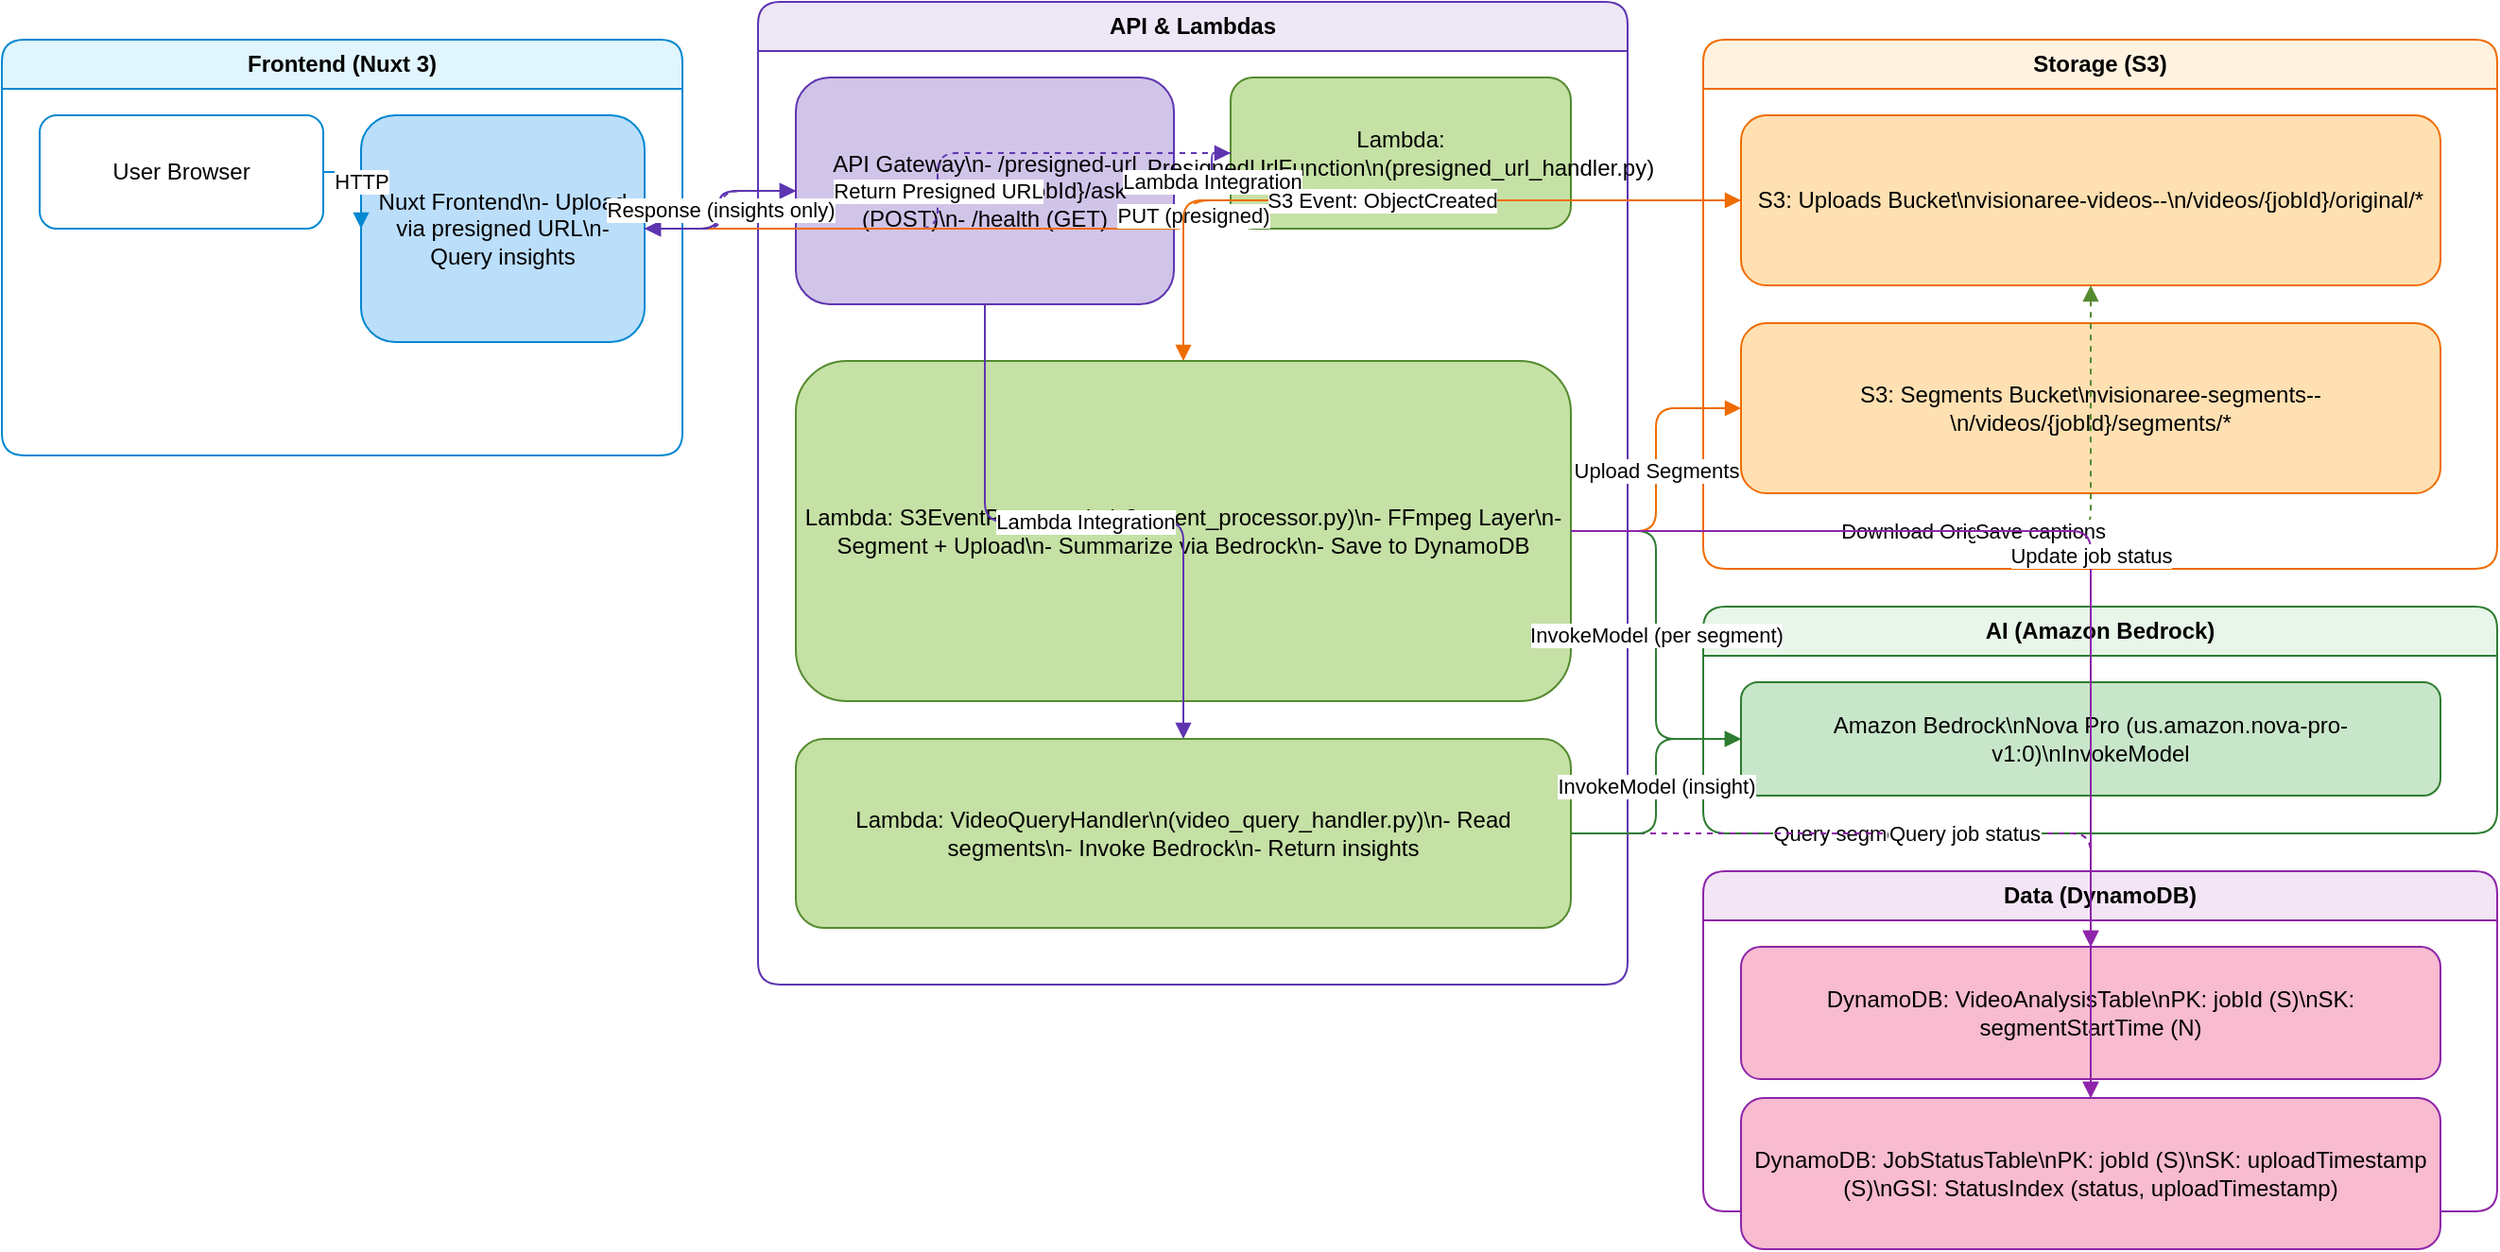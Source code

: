 <mxfile version="28.1.2" pages="3">
  <diagram id="visionaree-architecture" name="Visionaree Architecture">
    <mxGraphModel dx="1018" dy="748" grid="1" gridSize="10" guides="1" tooltips="1" connect="1" arrows="1" fold="1" page="1" pageScale="1" pageWidth="1920" pageHeight="1080" math="0" shadow="0">
      <root>
        <mxCell id="0" />
        <mxCell id="1" parent="0" />
        <mxCell id="container_frontend" value="Frontend (Nuxt 3)" style="swimlane;childLayout=stackLayout;horizontal=1;startSize=26;rounded=1;whiteSpace=wrap;html=1;fillColor=#e1f5fe;strokeColor=#0288d1;" parent="1" vertex="1">
          <mxGeometry x="40" y="60" width="360" height="220" as="geometry" />
        </mxCell>
        <mxCell id="user_browser" value="User Browser" style="rounded=1;whiteSpace=wrap;html=1;fillColor=#ffffff;strokeColor=#0288d1;" parent="container_frontend" vertex="1">
          <mxGeometry x="20" y="40" width="150" height="60" as="geometry" />
        </mxCell>
        <mxCell id="nuxt_app" value="Nuxt Frontend\n- Upload via presigned URL\n- Query insights" style="rounded=1;whiteSpace=wrap;html=1;fillColor=#bbdefb;strokeColor=#0288d1;" parent="container_frontend" vertex="1">
          <mxGeometry x="190" y="40" width="150" height="120" as="geometry" />
        </mxCell>
        <mxCell id="container_api" value="API &amp; Lambdas" style="swimlane;childLayout=stackLayout;horizontal=1;startSize=26;rounded=1;whiteSpace=wrap;html=1;fillColor=#ede7f6;strokeColor=#5e35b1;" parent="1" vertex="1">
          <mxGeometry x="440" y="40" width="460" height="520" as="geometry" />
        </mxCell>
        <mxCell id="api_gw" value="API Gateway\n- /presigned-url (POST)\n- /video/{jobId}/ask (POST)\n- /health (GET)" style="rounded=1;whiteSpace=wrap;html=1;fillColor=#d1c4e9;strokeColor=#5e35b1;" parent="container_api" vertex="1">
          <mxGeometry x="20" y="40" width="200" height="120" as="geometry" />
        </mxCell>
        <mxCell id="lambda_presigned" value="Lambda: PresignedUrlFunction\n(presigned_url_handler.py)" style="rounded=1;whiteSpace=wrap;html=1;fillColor=#c5e1a5;strokeColor=#558b2f;" parent="container_api" vertex="1">
          <mxGeometry x="250" y="40" width="180" height="80" as="geometry" />
        </mxCell>
        <mxCell id="lambda_s3_processor" value="Lambda: S3EventProcessor\n(s3_event_processor.py)\n- FFmpeg Layer\n- Segment + Upload\n- Summarize via Bedrock\n- Save to DynamoDB" style="rounded=1;whiteSpace=wrap;html=1;fillColor=#c5e1a5;strokeColor=#558b2f;" parent="container_api" vertex="1">
          <mxGeometry x="20" y="190" width="410" height="180" as="geometry" />
        </mxCell>
        <mxCell id="lambda_query" value="Lambda: VideoQueryHandler\n(video_query_handler.py)\n- Read segments\n- Invoke Bedrock\n- Return insights" style="rounded=1;whiteSpace=wrap;html=1;fillColor=#c5e1a5;strokeColor=#558b2f;" parent="container_api" vertex="1">
          <mxGeometry x="20" y="390" width="410" height="100" as="geometry" />
        </mxCell>
        <mxCell id="container_storage" value="Storage (S3)" style="swimlane;childLayout=stackLayout;horizontal=1;startSize=26;rounded=1;whiteSpace=wrap;html=1;fillColor=#fff3e0;strokeColor=#ef6c00;" parent="1" vertex="1">
          <mxGeometry x="940" y="60" width="420" height="280" as="geometry" />
        </mxCell>
        <mxCell id="s3_uploads" value="S3: Uploads Bucket\nvisionaree-videos-&lt;account&gt;-&lt;region&gt;\n/videos/{jobId}/original/*" style="rounded=1;whiteSpace=wrap;html=1;fillColor=#ffe0b2;strokeColor=#ef6c00;" parent="container_storage" vertex="1">
          <mxGeometry x="20" y="40" width="370" height="90" as="geometry" />
        </mxCell>
        <mxCell id="s3_segments" value="S3: Segments Bucket\nvisionaree-segments-&lt;account&gt;-&lt;region&gt;\n/videos/{jobId}/segments/*" style="rounded=1;whiteSpace=wrap;html=1;fillColor=#ffe0b2;strokeColor=#ef6c00;" parent="container_storage" vertex="1">
          <mxGeometry x="20" y="150" width="370" height="90" as="geometry" />
        </mxCell>
        <mxCell id="container_ai" value="AI (Amazon Bedrock)" style="swimlane;childLayout=stackLayout;horizontal=1;startSize=26;rounded=1;whiteSpace=wrap;html=1;fillColor=#e8f5e9;strokeColor=#2e7d32;" parent="1" vertex="1">
          <mxGeometry x="940" y="360" width="420" height="120" as="geometry" />
        </mxCell>
        <mxCell id="bedrock" value="Amazon Bedrock\nNova Pro (us.amazon.nova-pro-v1:0)\nInvokeModel" style="rounded=1;whiteSpace=wrap;html=1;fillColor=#c8e6c9;strokeColor=#2e7d32;" parent="container_ai" vertex="1">
          <mxGeometry x="20" y="40" width="370" height="60" as="geometry" />
        </mxCell>
        <mxCell id="container_db" value="Data (DynamoDB)" style="swimlane;childLayout=stackLayout;horizontal=1;startSize=26;rounded=1;whiteSpace=wrap;html=1;fillColor=#f3e5f5;strokeColor=#8e24aa;" parent="1" vertex="1">
          <mxGeometry x="940" y="500" width="420" height="180" as="geometry" />
        </mxCell>
        <mxCell id="ddb_analysis" value="DynamoDB: VideoAnalysisTable\nPK: jobId (S)\nSK: segmentStartTime (N)" style="rounded=1;whiteSpace=wrap;html=1;fillColor=#f8bbd0;strokeColor=#8e24aa;" parent="container_db" vertex="1">
          <mxGeometry x="20" y="40" width="370" height="70" as="geometry" />
        </mxCell>
        <mxCell id="ddb_jobstatus" value="DynamoDB: JobStatusTable\nPK: jobId (S)\nSK: uploadTimestamp (S)\nGSI: StatusIndex (status, uploadTimestamp)" style="rounded=1;whiteSpace=wrap;html=1;fillColor=#f8bbd0;strokeColor=#8e24aa;" parent="container_db" vertex="1">
          <mxGeometry x="20" y="120" width="370" height="80" as="geometry" />
        </mxCell>
        <mxCell id="e1" value="HTTP" style="edgeStyle=orthogonalEdgeStyle;rounded=1;orthogonalLoop=1;jettySize=auto;html=1;endArrow=block;strokeColor=#0288d1;" parent="1" source="user_browser" target="nuxt_app" edge="1">
          <mxGeometry relative="1" as="geometry" />
        </mxCell>
        <mxCell id="e2" value="POST /presigned-url" style="edgeStyle=orthogonalEdgeStyle;rounded=1;orthogonalLoop=1;jettySize=auto;html=1;endArrow=block;strokeColor=#5e35b1;" parent="1" source="nuxt_app" target="api_gw" edge="1">
          <mxGeometry relative="1" as="geometry" />
        </mxCell>
        <mxCell id="e3" value="Lambda Integration" style="edgeStyle=orthogonalEdgeStyle;rounded=1;orthogonalLoop=1;jettySize=auto;html=1;endArrow=block;strokeColor=#5e35b1;" parent="1" source="api_gw" target="lambda_presigned" edge="1">
          <mxGeometry relative="1" as="geometry" />
        </mxCell>
        <mxCell id="e4" value="Return Presigned URL" style="edgeStyle=orthogonalEdgeStyle;rounded=1;orthogonalLoop=1;jettySize=auto;html=1;endArrow=block;strokeColor=#5e35b1;dashed=1;" parent="1" source="lambda_presigned" target="nuxt_app" edge="1">
          <mxGeometry relative="1" as="geometry" />
        </mxCell>
        <mxCell id="e5" value="PUT (presigned)" style="edgeStyle=orthogonalEdgeStyle;rounded=1;orthogonalLoop=1;jettySize=auto;html=1;endArrow=block;strokeColor=#ef6c00;" parent="1" source="nuxt_app" target="s3_uploads" edge="1">
          <mxGeometry relative="1" as="geometry" />
        </mxCell>
        <mxCell id="e6" value="S3 Event: ObjectCreated" style="edgeStyle=orthogonalEdgeStyle;rounded=1;orthogonalLoop=1;jettySize=auto;html=1;endArrow=block;strokeColor=#ef6c00;" parent="1" source="s3_uploads" target="lambda_s3_processor" edge="1">
          <mxGeometry relative="1" as="geometry" />
        </mxCell>
        <mxCell id="e7" value="Download Original Video" style="edgeStyle=orthogonalEdgeStyle;rounded=1;orthogonalLoop=1;jettySize=auto;html=1;endArrow=block;strokeColor=#558b2f;dashed=1;" parent="1" source="lambda_s3_processor" target="s3_uploads" edge="1">
          <mxGeometry relative="1" as="geometry" />
        </mxCell>
        <mxCell id="e8" value="Upload Segments" style="edgeStyle=orthogonalEdgeStyle;rounded=1;orthogonalLoop=1;jettySize=auto;html=1;endArrow=block;strokeColor=#ef6c00;" parent="1" source="lambda_s3_processor" target="s3_segments" edge="1">
          <mxGeometry relative="1" as="geometry" />
        </mxCell>
        <mxCell id="e9" value="InvokeModel (per segment)" style="edgeStyle=orthogonalEdgeStyle;rounded=1;orthogonalLoop=1;jettySize=auto;html=1;endArrow=block;strokeColor=#2e7d32;" parent="1" source="lambda_s3_processor" target="bedrock" edge="1">
          <mxGeometry relative="1" as="geometry" />
        </mxCell>
        <mxCell id="e10" value="Save captions" style="edgeStyle=orthogonalEdgeStyle;rounded=1;orthogonalLoop=1;jettySize=auto;html=1;endArrow=block;strokeColor=#8e24aa;" parent="1" source="lambda_s3_processor" target="ddb_analysis" edge="1">
          <mxGeometry relative="1" as="geometry" />
        </mxCell>
        <mxCell id="e11" value="Update job status" style="edgeStyle=orthogonalEdgeStyle;rounded=1;orthogonalLoop=1;jettySize=auto;html=1;endArrow=block;strokeColor=#8e24aa;" parent="1" source="lambda_s3_processor" target="ddb_jobstatus" edge="1">
          <mxGeometry relative="1" as="geometry" />
        </mxCell>
        <mxCell id="e12" value="POST /video/{jobId}/ask" style="edgeStyle=orthogonalEdgeStyle;rounded=1;orthogonalLoop=1;jettySize=auto;html=1;endArrow=block;strokeColor=#5e35b1;" parent="1" source="nuxt_app" target="api_gw" edge="1">
          <mxGeometry relative="1" as="geometry" />
        </mxCell>
        <mxCell id="e13" value="Lambda Integration" style="edgeStyle=orthogonalEdgeStyle;rounded=1;orthogonalLoop=1;jettySize=auto;html=1;endArrow=block;strokeColor=#5e35b1;" parent="1" source="api_gw" target="lambda_query" edge="1">
          <mxGeometry relative="1" as="geometry" />
        </mxCell>
        <mxCell id="e14" value="Query segments + status" style="edgeStyle=orthogonalEdgeStyle;rounded=1;orthogonalLoop=1;jettySize=auto;html=1;endArrow=block;strokeColor=#8e24aa;dashed=1;" parent="1" source="lambda_query" target="ddb_analysis" edge="1">
          <mxGeometry relative="1" as="geometry" />
        </mxCell>
        <mxCell id="e15" value="Query job status" style="edgeStyle=orthogonalEdgeStyle;rounded=1;orthogonalLoop=1;jettySize=auto;html=1;endArrow=block;strokeColor=#8e24aa;dashed=1;" parent="1" source="lambda_query" target="ddb_jobstatus" edge="1">
          <mxGeometry relative="1" as="geometry" />
        </mxCell>
        <mxCell id="e16" value="InvokeModel (insight)" style="edgeStyle=orthogonalEdgeStyle;rounded=1;orthogonalLoop=1;jettySize=auto;html=1;endArrow=block;strokeColor=#2e7d32;" parent="1" source="lambda_query" target="bedrock" edge="1">
          <mxGeometry relative="1" as="geometry" />
        </mxCell>
        <mxCell id="e17" value="Response (insights only)" style="edgeStyle=orthogonalEdgeStyle;rounded=1;orthogonalLoop=1;jettySize=auto;html=1;endArrow=block;strokeColor=#5e35b1;dashed=1;" parent="1" source="api_gw" target="nuxt_app" edge="1">
          <mxGeometry relative="1" as="geometry" />
        </mxCell>
      </root>
    </mxGraphModel>
  </diagram>
  <diagram id="fd4z6AE4VYs-E_UD2lvk" name="Page-2">
    <mxGraphModel dx="1454" dy="1069" grid="1" gridSize="10" guides="1" tooltips="1" connect="1" arrows="1" fold="1" page="1" pageScale="1" pageWidth="850" pageHeight="1100" math="0" shadow="0">
      <root>
        <mxCell id="0" />
        <mxCell id="1" parent="0" />
        <mxCell id="jva93vTfRvf3eNA4IyUp-5" value="AWS Cloud" style="sketch=0;outlineConnect=0;gradientColor=none;html=1;whiteSpace=wrap;fontSize=12;fontStyle=0;shape=mxgraph.aws4.group;grIcon=mxgraph.aws4.group_aws_cloud;strokeColor=#AAB7B8;fillColor=none;verticalAlign=top;align=left;spacingLeft=30;fontColor=#AAB7B8;dashed=0;" vertex="1" parent="1">
          <mxGeometry x="190" y="200" width="1090" height="570" as="geometry" />
        </mxCell>
        <mxCell id="jva93vTfRvf3eNA4IyUp-9" value="CloudFront" style="sketch=0;points=[[0,0,0],[0.25,0,0],[0.5,0,0],[0.75,0,0],[1,0,0],[0,1,0],[0.25,1,0],[0.5,1,0],[0.75,1,0],[1,1,0],[0,0.25,0],[0,0.5,0],[0,0.75,0],[1,0.25,0],[1,0.5,0],[1,0.75,0]];outlineConnect=0;fontColor=#232F3E;fillColor=#8C4FFF;strokeColor=#ffffff;dashed=0;verticalLabelPosition=bottom;verticalAlign=top;align=center;html=1;fontSize=12;fontStyle=0;aspect=fixed;shape=mxgraph.aws4.resourceIcon;resIcon=mxgraph.aws4.cloudfront;" vertex="1" parent="1">
          <mxGeometry x="250" y="460" width="78" height="78" as="geometry" />
        </mxCell>
        <mxCell id="jva93vTfRvf3eNA4IyUp-10" value="S3" style="sketch=0;points=[[0,0,0],[0.25,0,0],[0.5,0,0],[0.75,0,0],[1,0,0],[0,1,0],[0.25,1,0],[0.5,1,0],[0.75,1,0],[1,1,0],[0,0.25,0],[0,0.5,0],[0,0.75,0],[1,0.25,0],[1,0.5,0],[1,0.75,0]];outlineConnect=0;fontColor=#232F3E;fillColor=#7AA116;strokeColor=#ffffff;dashed=0;verticalLabelPosition=bottom;verticalAlign=top;align=center;html=1;fontSize=12;fontStyle=0;aspect=fixed;shape=mxgraph.aws4.resourceIcon;resIcon=mxgraph.aws4.s3;" vertex="1" parent="1">
          <mxGeometry x="820" y="300" width="78" height="78" as="geometry" />
        </mxCell>
        <mxCell id="jva93vTfRvf3eNA4IyUp-11" value="API Gateway" style="sketch=0;points=[[0,0,0],[0.25,0,0],[0.5,0,0],[0.75,0,0],[1,0,0],[0,1,0],[0.25,1,0],[0.5,1,0],[0.75,1,0],[1,1,0],[0,0.25,0],[0,0.5,0],[0,0.75,0],[1,0.25,0],[1,0.5,0],[1,0.75,0]];outlineConnect=0;fontColor=#232F3E;fillColor=#8C4FFF;strokeColor=#ffffff;dashed=0;verticalLabelPosition=bottom;verticalAlign=top;align=center;html=1;fontSize=12;fontStyle=0;aspect=fixed;shape=mxgraph.aws4.resourceIcon;resIcon=mxgraph.aws4.api_gateway;" vertex="1" parent="1">
          <mxGeometry x="340" y="460" width="78" height="78" as="geometry" />
        </mxCell>
        <mxCell id="jva93vTfRvf3eNA4IyUp-12" value="DynamoDB" style="sketch=0;points=[[0,0,0],[0.25,0,0],[0.5,0,0],[0.75,0,0],[1,0,0],[0,1,0],[0.25,1,0],[0.5,1,0],[0.75,1,0],[1,1,0],[0,0.25,0],[0,0.5,0],[0,0.75,0],[1,0.25,0],[1,0.5,0],[1,0.75,0]];outlineConnect=0;fontColor=#232F3E;fillColor=#C925D1;strokeColor=#ffffff;dashed=0;verticalLabelPosition=bottom;verticalAlign=top;align=center;html=1;fontSize=12;fontStyle=0;aspect=fixed;shape=mxgraph.aws4.resourceIcon;resIcon=mxgraph.aws4.dynamodb;" vertex="1" parent="1">
          <mxGeometry x="820" y="452.5" width="78" height="78" as="geometry" />
        </mxCell>
        <mxCell id="jva93vTfRvf3eNA4IyUp-13" value="Bedrock&lt;br&gt;(Nova Pro)" style="sketch=0;points=[[0,0,0],[0.25,0,0],[0.5,0,0],[0.75,0,0],[1,0,0],[0,1,0],[0.25,1,0],[0.5,1,0],[0.75,1,0],[1,1,0],[0,0.25,0],[0,0.5,0],[0,0.75,0],[1,0.25,0],[1,0.5,0],[1,0.75,0]];outlineConnect=0;fontColor=#232F3E;fillColor=#01A88D;strokeColor=#ffffff;dashed=0;verticalLabelPosition=bottom;verticalAlign=top;align=center;html=1;fontSize=12;fontStyle=0;aspect=fixed;shape=mxgraph.aws4.resourceIcon;resIcon=mxgraph.aws4.bedrock;" vertex="1" parent="1">
          <mxGeometry x="1080" y="620" width="78" height="78" as="geometry" />
        </mxCell>
        <mxCell id="jva93vTfRvf3eNA4IyUp-14" value="Client" style="outlineConnect=0;dashed=0;verticalLabelPosition=bottom;verticalAlign=top;align=center;html=1;shape=mxgraph.aws3.management_console;fillColor=#D2D3D3;gradientColor=none;" vertex="1" parent="1">
          <mxGeometry x="70" y="467.5" width="63" height="63" as="geometry" />
        </mxCell>
        <mxCell id="Sb5Mtmkum5bO2zlaDd4t-1" value="AWS Lambda&lt;br&gt;(Pre-sign Upload URL Generator)" style="sketch=0;points=[[0,0,0],[0.25,0,0],[0.5,0,0],[0.75,0,0],[1,0,0],[0,1,0],[0.25,1,0],[0.5,1,0],[0.75,1,0],[1,1,0],[0,0.25,0],[0,0.5,0],[0,0.75,0],[1,0.25,0],[1,0.5,0],[1,0.75,0]];outlineConnect=0;fontColor=#232F3E;fillColor=#ED7100;strokeColor=#ffffff;dashed=0;verticalLabelPosition=bottom;verticalAlign=top;align=center;html=1;fontSize=12;fontStyle=0;aspect=fixed;shape=mxgraph.aws4.resourceIcon;resIcon=mxgraph.aws4.lambda;" vertex="1" parent="1">
          <mxGeometry x="560" y="300" width="78" height="78" as="geometry" />
        </mxCell>
        <mxCell id="Sb5Mtmkum5bO2zlaDd4t-2" value="AWS Lambda&lt;div&gt;(Ask Agent)&lt;/div&gt;" style="sketch=0;points=[[0,0,0],[0.25,0,0],[0.5,0,0],[0.75,0,0],[1,0,0],[0,1,0],[0.25,1,0],[0.5,1,0],[0.75,1,0],[1,1,0],[0,0.25,0],[0,0.5,0],[0,0.75,0],[1,0.25,0],[1,0.5,0],[1,0.75,0]];outlineConnect=0;fontColor=#232F3E;fillColor=#ED7100;strokeColor=#ffffff;dashed=0;verticalLabelPosition=bottom;verticalAlign=top;align=center;html=1;fontSize=12;fontStyle=0;aspect=fixed;shape=mxgraph.aws4.resourceIcon;resIcon=mxgraph.aws4.lambda;" vertex="1" parent="1">
          <mxGeometry x="560" y="620" width="78" height="78" as="geometry" />
        </mxCell>
        <mxCell id="Sb5Mtmkum5bO2zlaDd4t-5" style="edgeStyle=orthogonalEdgeStyle;rounded=0;orthogonalLoop=1;jettySize=auto;html=1;entryX=0;entryY=0.5;entryDx=0;entryDy=0;entryPerimeter=0;" edge="1" parent="1" source="Sb5Mtmkum5bO2zlaDd4t-1" target="jva93vTfRvf3eNA4IyUp-10">
          <mxGeometry relative="1" as="geometry" />
        </mxCell>
        <mxCell id="Sb5Mtmkum5bO2zlaDd4t-6" style="edgeStyle=orthogonalEdgeStyle;rounded=0;orthogonalLoop=1;jettySize=auto;html=1;entryX=0;entryY=0.5;entryDx=0;entryDy=0;entryPerimeter=0;startArrow=classic;startFill=1;" edge="1" parent="1" source="jva93vTfRvf3eNA4IyUp-11" target="Sb5Mtmkum5bO2zlaDd4t-1">
          <mxGeometry relative="1" as="geometry" />
        </mxCell>
        <mxCell id="Sb5Mtmkum5bO2zlaDd4t-10" value="Get Pre-signed URL for video file upload" style="edgeLabel;html=1;align=center;verticalAlign=middle;resizable=0;points=[];" vertex="1" connectable="0" parent="Sb5Mtmkum5bO2zlaDd4t-6">
          <mxGeometry x="0.05" y="2" relative="1" as="geometry">
            <mxPoint y="19" as="offset" />
          </mxGeometry>
        </mxCell>
        <mxCell id="Sb5Mtmkum5bO2zlaDd4t-8" style="edgeStyle=orthogonalEdgeStyle;rounded=0;orthogonalLoop=1;jettySize=auto;html=1;entryX=0;entryY=0.5;entryDx=0;entryDy=0;entryPerimeter=0;" edge="1" parent="1" source="jva93vTfRvf3eNA4IyUp-11" target="Sb5Mtmkum5bO2zlaDd4t-2">
          <mxGeometry relative="1" as="geometry" />
        </mxCell>
        <mxCell id="Sb5Mtmkum5bO2zlaDd4t-9" style="edgeStyle=orthogonalEdgeStyle;rounded=0;orthogonalLoop=1;jettySize=auto;html=1;entryX=0;entryY=0.5;entryDx=0;entryDy=0;entryPerimeter=0;" edge="1" parent="1" source="jva93vTfRvf3eNA4IyUp-14" target="jva93vTfRvf3eNA4IyUp-9">
          <mxGeometry relative="1" as="geometry" />
        </mxCell>
        <mxCell id="Sb5Mtmkum5bO2zlaDd4t-11" value="AWS Lambda&lt;br&gt;(Process Video)" style="sketch=0;points=[[0,0,0],[0.25,0,0],[0.5,0,0],[0.75,0,0],[1,0,0],[0,1,0],[0.25,1,0],[0.5,1,0],[0.75,1,0],[1,1,0],[0,0.25,0],[0,0.5,0],[0,0.75,0],[1,0.25,0],[1,0.5,0],[1,0.75,0]];outlineConnect=0;fontColor=#232F3E;fillColor=#ED7100;strokeColor=#ffffff;dashed=0;verticalLabelPosition=bottom;verticalAlign=top;align=center;html=1;fontSize=12;fontStyle=0;aspect=fixed;shape=mxgraph.aws4.resourceIcon;resIcon=mxgraph.aws4.lambda;" vertex="1" parent="1">
          <mxGeometry x="1080" y="300" width="78" height="78" as="geometry" />
        </mxCell>
        <mxCell id="Sb5Mtmkum5bO2zlaDd4t-12" style="edgeStyle=orthogonalEdgeStyle;rounded=0;orthogonalLoop=1;jettySize=auto;html=1;entryX=0;entryY=0.5;entryDx=0;entryDy=0;entryPerimeter=0;endArrow=none;endFill=0;startArrow=classic;startFill=1;" edge="1" parent="1" source="Sb5Mtmkum5bO2zlaDd4t-2" target="jva93vTfRvf3eNA4IyUp-12">
          <mxGeometry relative="1" as="geometry" />
        </mxCell>
        <mxCell id="VbVp6ikzDUEIvVGPsCxC-6" value="Obtain video contexts" style="edgeLabel;html=1;align=center;verticalAlign=middle;resizable=0;points=[];" vertex="1" connectable="0" parent="Sb5Mtmkum5bO2zlaDd4t-12">
          <mxGeometry x="0.027" y="-1" relative="1" as="geometry">
            <mxPoint y="1" as="offset" />
          </mxGeometry>
        </mxCell>
        <mxCell id="Sb5Mtmkum5bO2zlaDd4t-13" style="edgeStyle=orthogonalEdgeStyle;rounded=0;orthogonalLoop=1;jettySize=auto;html=1;entryX=0;entryY=0.5;entryDx=0;entryDy=0;entryPerimeter=0;startArrow=openThin;startFill=0;" edge="1" parent="1" source="Sb5Mtmkum5bO2zlaDd4t-2" target="jva93vTfRvf3eNA4IyUp-13">
          <mxGeometry relative="1" as="geometry" />
        </mxCell>
        <mxCell id="VbVp6ikzDUEIvVGPsCxC-7" value="Answer user&#39;s query regarding video" style="edgeLabel;html=1;align=center;verticalAlign=middle;resizable=0;points=[];" vertex="1" connectable="0" parent="Sb5Mtmkum5bO2zlaDd4t-13">
          <mxGeometry x="-0.462" y="2" relative="1" as="geometry">
            <mxPoint x="-277" y="-67" as="offset" />
          </mxGeometry>
        </mxCell>
        <mxCell id="VbVp6ikzDUEIvVGPsCxC-11" value="Prompting and providing video contexts" style="edgeLabel;html=1;align=center;verticalAlign=middle;resizable=0;points=[];" vertex="1" connectable="0" parent="Sb5Mtmkum5bO2zlaDd4t-13">
          <mxGeometry x="-0.032" y="1" relative="1" as="geometry">
            <mxPoint x="-2" y="-8" as="offset" />
          </mxGeometry>
        </mxCell>
        <mxCell id="Sb5Mtmkum5bO2zlaDd4t-14" style="edgeStyle=orthogonalEdgeStyle;rounded=0;orthogonalLoop=1;jettySize=auto;html=1;entryX=0;entryY=0.5;entryDx=0;entryDy=0;entryPerimeter=0;" edge="1" parent="1" source="jva93vTfRvf3eNA4IyUp-10" target="Sb5Mtmkum5bO2zlaDd4t-11">
          <mxGeometry relative="1" as="geometry" />
        </mxCell>
        <mxCell id="Sb5Mtmkum5bO2zlaDd4t-15" value="File Upload Event" style="edgeLabel;html=1;align=center;verticalAlign=middle;resizable=0;points=[];" vertex="1" connectable="0" parent="Sb5Mtmkum5bO2zlaDd4t-14">
          <mxGeometry x="0.316" y="-3" relative="1" as="geometry">
            <mxPoint x="-28" y="-12" as="offset" />
          </mxGeometry>
        </mxCell>
        <mxCell id="Sb5Mtmkum5bO2zlaDd4t-16" style="edgeStyle=orthogonalEdgeStyle;rounded=0;orthogonalLoop=1;jettySize=auto;html=1;entryX=1;entryY=0.5;entryDx=0;entryDy=0;entryPerimeter=0;" edge="1" parent="1">
          <mxGeometry relative="1" as="geometry">
            <mxPoint x="1119" y="376" as="sourcePoint" />
            <mxPoint x="898" y="489.5" as="targetPoint" />
            <Array as="points">
              <mxPoint x="1119" y="490" />
              <mxPoint x="989" y="490" />
            </Array>
          </mxGeometry>
        </mxCell>
        <mxCell id="Sb5Mtmkum5bO2zlaDd4t-17" value="Save video comprehension" style="edgeLabel;html=1;align=center;verticalAlign=middle;resizable=0;points=[];" vertex="1" connectable="0" parent="Sb5Mtmkum5bO2zlaDd4t-16">
          <mxGeometry x="0.037" y="-1" relative="1" as="geometry">
            <mxPoint x="-39" y="-9" as="offset" />
          </mxGeometry>
        </mxCell>
        <mxCell id="VbVp6ikzDUEIvVGPsCxC-2" style="edgeStyle=orthogonalEdgeStyle;rounded=0;orthogonalLoop=1;jettySize=auto;html=1;entryX=0.5;entryY=0;entryDx=0;entryDy=0;entryPerimeter=0;" edge="1" parent="1" source="jva93vTfRvf3eNA4IyUp-14" target="jva93vTfRvf3eNA4IyUp-10">
          <mxGeometry relative="1" as="geometry">
            <Array as="points">
              <mxPoint x="102" y="270" />
              <mxPoint x="859" y="270" />
            </Array>
          </mxGeometry>
        </mxCell>
        <mxCell id="VbVp6ikzDUEIvVGPsCxC-3" value="Uploads video via pre-signed URL" style="edgeLabel;html=1;align=center;verticalAlign=middle;resizable=0;points=[];" vertex="1" connectable="0" parent="VbVp6ikzDUEIvVGPsCxC-2">
          <mxGeometry x="-0.049" y="3" relative="1" as="geometry">
            <mxPoint y="1" as="offset" />
          </mxGeometry>
        </mxCell>
        <mxCell id="VbVp6ikzDUEIvVGPsCxC-4" style="edgeStyle=orthogonalEdgeStyle;rounded=0;orthogonalLoop=1;jettySize=auto;html=1;entryX=1;entryY=0.5;entryDx=0;entryDy=0;entryPerimeter=0;" edge="1" parent="1" source="Sb5Mtmkum5bO2zlaDd4t-11" target="jva93vTfRvf3eNA4IyUp-13">
          <mxGeometry relative="1" as="geometry">
            <Array as="points">
              <mxPoint x="1200" y="339" />
              <mxPoint x="1200" y="659" />
            </Array>
          </mxGeometry>
        </mxCell>
        <mxCell id="VbVp6ikzDUEIvVGPsCxC-5" value="Comprehend video" style="edgeLabel;html=1;align=center;verticalAlign=middle;resizable=0;points=[];" vertex="1" connectable="0" parent="VbVp6ikzDUEIvVGPsCxC-4">
          <mxGeometry x="-0.003" relative="1" as="geometry">
            <mxPoint y="1" as="offset" />
          </mxGeometry>
        </mxCell>
        <mxCell id="VbVp6ikzDUEIvVGPsCxC-9" value="S3&lt;br&gt;(NuxtJS Frontend Build)" style="sketch=0;points=[[0,0,0],[0.25,0,0],[0.5,0,0],[0.75,0,0],[1,0,0],[0,1,0],[0.25,1,0],[0.5,1,0],[0.75,1,0],[1,1,0],[0,0.25,0],[0,0.5,0],[0,0.75,0],[1,0.25,0],[1,0.5,0],[1,0.75,0]];outlineConnect=0;fontColor=#232F3E;fillColor=#7AA116;strokeColor=#ffffff;dashed=0;verticalLabelPosition=bottom;verticalAlign=top;align=center;html=1;fontSize=12;fontStyle=0;aspect=fixed;shape=mxgraph.aws4.resourceIcon;resIcon=mxgraph.aws4.s3;" vertex="1" parent="1">
          <mxGeometry x="250" y="620" width="78" height="78" as="geometry" />
        </mxCell>
        <mxCell id="VbVp6ikzDUEIvVGPsCxC-10" style="edgeStyle=orthogonalEdgeStyle;rounded=0;orthogonalLoop=1;jettySize=auto;html=1;entryX=0.5;entryY=1;entryDx=0;entryDy=0;entryPerimeter=0;" edge="1" parent="1" source="VbVp6ikzDUEIvVGPsCxC-9" target="jva93vTfRvf3eNA4IyUp-9">
          <mxGeometry relative="1" as="geometry" />
        </mxCell>
        <mxCell id="yn6dcpCW9Vi35xE73av2-1" value="1" style="ellipse;whiteSpace=wrap;html=1;aspect=fixed;rotation=0;gradientColor=#223548;strokeColor=none;gradientDirection=east;fillColor=#5b738b;rounded=0;pointerEvents=0;fontFamily=Helvetica;fontSize=16;fontColor=#FFFFFF;spacingTop=4;spacingBottom=4;spacingLeft=4;spacingRight=4;points=[];fontStyle=1" vertex="1" parent="1">
          <mxGeometry x="425" y="390" width="30" height="30" as="geometry" />
        </mxCell>
        <mxCell id="yn6dcpCW9Vi35xE73av2-2" value="2" style="ellipse;whiteSpace=wrap;html=1;aspect=fixed;rotation=0;gradientColor=#223548;strokeColor=none;gradientDirection=east;fillColor=#5b738b;rounded=0;pointerEvents=0;fontFamily=Helvetica;fontSize=16;fontColor=#FFFFFF;spacingTop=4;spacingBottom=4;spacingLeft=4;spacingRight=4;points=[];fontStyle=1" vertex="1" parent="1">
          <mxGeometry x="274" y="280" width="30" height="30" as="geometry" />
        </mxCell>
        <mxCell id="yn6dcpCW9Vi35xE73av2-3" value="3" style="ellipse;whiteSpace=wrap;html=1;aspect=fixed;rotation=0;gradientColor=#223548;strokeColor=none;gradientDirection=east;fillColor=#5b738b;rounded=0;pointerEvents=0;fontFamily=Helvetica;fontSize=16;fontColor=#FFFFFF;spacingTop=4;spacingBottom=4;spacingLeft=4;spacingRight=4;points=[];fontStyle=1" vertex="1" parent="1">
          <mxGeometry x="950" y="290" width="30" height="30" as="geometry" />
        </mxCell>
        <mxCell id="yn6dcpCW9Vi35xE73av2-4" value="4" style="ellipse;whiteSpace=wrap;html=1;aspect=fixed;rotation=0;gradientColor=#223548;strokeColor=none;gradientDirection=east;fillColor=#5b738b;rounded=0;pointerEvents=0;fontFamily=Helvetica;fontSize=16;fontColor=#FFFFFF;spacingTop=4;spacingBottom=4;spacingLeft=4;spacingRight=4;points=[];fontStyle=1" vertex="1" parent="1">
          <mxGeometry x="1158" y="460" width="30" height="30" as="geometry" />
        </mxCell>
        <mxCell id="yn6dcpCW9Vi35xE73av2-5" value="5" style="ellipse;whiteSpace=wrap;html=1;aspect=fixed;rotation=0;gradientColor=#223548;strokeColor=none;gradientDirection=east;fillColor=#5b738b;rounded=0;pointerEvents=0;fontFamily=Helvetica;fontSize=16;fontColor=#FFFFFF;spacingTop=4;spacingBottom=4;spacingLeft=4;spacingRight=4;points=[];fontStyle=1" vertex="1" parent="1">
          <mxGeometry x="950" y="438" width="30" height="30" as="geometry" />
        </mxCell>
        <mxCell id="yn6dcpCW9Vi35xE73av2-6" value="6" style="ellipse;whiteSpace=wrap;html=1;aspect=fixed;rotation=0;gradientColor=#223548;strokeColor=none;gradientDirection=east;fillColor=#5b738b;rounded=0;pointerEvents=0;fontFamily=Helvetica;fontSize=16;fontColor=#FFFFFF;spacingTop=4;spacingBottom=4;spacingLeft=4;spacingRight=4;points=[];fontStyle=1" vertex="1" parent="1">
          <mxGeometry x="418" y="620" width="30" height="30" as="geometry" />
        </mxCell>
        <mxCell id="yn6dcpCW9Vi35xE73av2-7" value="7" style="ellipse;whiteSpace=wrap;html=1;aspect=fixed;rotation=0;gradientColor=#223548;strokeColor=none;gradientDirection=east;fillColor=#5b738b;rounded=0;pointerEvents=0;fontFamily=Helvetica;fontSize=16;fontColor=#FFFFFF;spacingTop=4;spacingBottom=4;spacingLeft=4;spacingRight=4;points=[];fontStyle=1" vertex="1" parent="1">
          <mxGeometry x="690" y="620" width="30" height="30" as="geometry" />
        </mxCell>
      </root>
    </mxGraphModel>
  </diagram>
  <diagram id="WgANN-e1WxLz4O4SIv3K" name="Page-3">
    <mxGraphModel dx="1198" dy="880" grid="1" gridSize="10" guides="1" tooltips="1" connect="1" arrows="1" fold="1" page="1" pageScale="1" pageWidth="850" pageHeight="1100" math="0" shadow="0">
      <root>
        <mxCell id="0" />
        <mxCell id="1" parent="0" />
        <mxCell id="Q74Er9m0T3r0-9d9bLP1-4" value="Frontend (Nuxt 3)" style="swimlane;whiteSpace=wrap;html=1;rounded=1;fillColor=#dae8fc;strokeColor=#6c8ebf;" vertex="1" parent="1">
          <mxGeometry x="310" y="330" width="200" height="350" as="geometry" />
        </mxCell>
        <mxCell id="xhYmNqQc8aKWIeo14MQx-1" value="CloudFront" style="sketch=0;points=[[0,0,0],[0.25,0,0],[0.5,0,0],[0.75,0,0],[1,0,0],[0,1,0],[0.25,1,0],[0.5,1,0],[0.75,1,0],[1,1,0],[0,0.25,0],[0,0.5,0],[0,0.75,0],[1,0.25,0],[1,0.5,0],[1,0.75,0]];outlineConnect=0;fontColor=#232F3E;fillColor=#8C4FFF;strokeColor=#ffffff;dashed=0;verticalLabelPosition=bottom;verticalAlign=top;align=center;html=1;fontSize=12;fontStyle=0;aspect=fixed;shape=mxgraph.aws4.resourceIcon;resIcon=mxgraph.aws4.cloudfront;" vertex="1" parent="Q74Er9m0T3r0-9d9bLP1-4">
          <mxGeometry x="61" y="60" width="78" height="78" as="geometry" />
        </mxCell>
        <mxCell id="54Nu0ILEuwH1D4x8dWwP-1" value="S3" style="sketch=0;points=[[0,0,0],[0.25,0,0],[0.5,0,0],[0.75,0,0],[1,0,0],[0,1,0],[0.25,1,0],[0.5,1,0],[0.75,1,0],[1,1,0],[0,0.25,0],[0,0.5,0],[0,0.75,0],[1,0.25,0],[1,0.5,0],[1,0.75,0]];outlineConnect=0;fontColor=#232F3E;fillColor=#7AA116;strokeColor=#ffffff;dashed=0;verticalLabelPosition=bottom;verticalAlign=top;align=center;html=1;fontSize=12;fontStyle=0;aspect=fixed;shape=mxgraph.aws4.resourceIcon;resIcon=mxgraph.aws4.s3;" vertex="1" parent="Q74Er9m0T3r0-9d9bLP1-4">
          <mxGeometry x="61" y="200" width="78" height="78" as="geometry" />
        </mxCell>
        <mxCell id="0pYfR2JK0QErsrnYNpTu-2" value="API and Compute" style="swimlane;whiteSpace=wrap;html=1;rounded=1;arcSize=19;fillColor=#fff2cc;strokeColor=#d6b656;" vertex="1" parent="1">
          <mxGeometry x="560" y="330" width="200" height="350" as="geometry" />
        </mxCell>
        <mxCell id="bp2Tj5DbHQKHztfVtZYA-1" value="API Gateway" style="sketch=0;points=[[0,0,0],[0.25,0,0],[0.5,0,0],[0.75,0,0],[1,0,0],[0,1,0],[0.25,1,0],[0.5,1,0],[0.75,1,0],[1,1,0],[0,0.25,0],[0,0.5,0],[0,0.75,0],[1,0.25,0],[1,0.5,0],[1,0.75,0]];outlineConnect=0;fontColor=#232F3E;fillColor=#8C4FFF;strokeColor=#ffffff;dashed=0;verticalLabelPosition=bottom;verticalAlign=top;align=center;html=1;fontSize=12;fontStyle=0;aspect=fixed;shape=mxgraph.aws4.resourceIcon;resIcon=mxgraph.aws4.api_gateway;" vertex="1" parent="0pYfR2JK0QErsrnYNpTu-2">
          <mxGeometry x="60" y="60" width="78" height="78" as="geometry" />
        </mxCell>
        <mxCell id="u51ResZiJN5616-IdnWF-1" value="AWS Lambda" style="sketch=0;points=[[0,0,0],[0.25,0,0],[0.5,0,0],[0.75,0,0],[1,0,0],[0,1,0],[0.25,1,0],[0.5,1,0],[0.75,1,0],[1,1,0],[0,0.25,0],[0,0.5,0],[0,0.75,0],[1,0.25,0],[1,0.5,0],[1,0.75,0]];outlineConnect=0;fontColor=#232F3E;fillColor=#ED7100;strokeColor=#ffffff;dashed=0;verticalLabelPosition=bottom;verticalAlign=top;align=center;html=1;fontSize=12;fontStyle=0;aspect=fixed;shape=mxgraph.aws4.resourceIcon;resIcon=mxgraph.aws4.lambda;" vertex="1" parent="0pYfR2JK0QErsrnYNpTu-2">
          <mxGeometry x="60" y="200" width="78" height="78" as="geometry" />
        </mxCell>
        <mxCell id="LKXpSwE4TlSsRt7zyoWO-1" value="Data and Storage" style="swimlane;whiteSpace=wrap;html=1;rounded=1;arcSize=19;fillColor=#e1d5e7;strokeColor=#9673a6;" vertex="1" parent="1">
          <mxGeometry x="810" y="330" width="200" height="350" as="geometry" />
        </mxCell>
        <mxCell id="pmHg2XoGszwwqJ66VTVL-1" value="S3" style="sketch=0;points=[[0,0,0],[0.25,0,0],[0.5,0,0],[0.75,0,0],[1,0,0],[0,1,0],[0.25,1,0],[0.5,1,0],[0.75,1,0],[1,1,0],[0,0.25,0],[0,0.5,0],[0,0.75,0],[1,0.25,0],[1,0.5,0],[1,0.75,0]];outlineConnect=0;fontColor=#232F3E;fillColor=#7AA116;strokeColor=#ffffff;dashed=0;verticalLabelPosition=bottom;verticalAlign=top;align=center;html=1;fontSize=12;fontStyle=0;aspect=fixed;shape=mxgraph.aws4.resourceIcon;resIcon=mxgraph.aws4.s3;" vertex="1" parent="LKXpSwE4TlSsRt7zyoWO-1">
          <mxGeometry x="61" y="60" width="78" height="78" as="geometry" />
        </mxCell>
        <mxCell id="d2s0AVfZYAkPXcoZYG46-1" value="DynamoDB" style="sketch=0;points=[[0,0,0],[0.25,0,0],[0.5,0,0],[0.75,0,0],[1,0,0],[0,1,0],[0.25,1,0],[0.5,1,0],[0.75,1,0],[1,1,0],[0,0.25,0],[0,0.5,0],[0,0.75,0],[1,0.25,0],[1,0.5,0],[1,0.75,0]];outlineConnect=0;fontColor=#232F3E;fillColor=#C925D1;strokeColor=#ffffff;dashed=0;verticalLabelPosition=bottom;verticalAlign=top;align=center;html=1;fontSize=12;fontStyle=0;aspect=fixed;shape=mxgraph.aws4.resourceIcon;resIcon=mxgraph.aws4.dynamodb;" vertex="1" parent="LKXpSwE4TlSsRt7zyoWO-1">
          <mxGeometry x="61" y="200" width="78" height="78" as="geometry" />
        </mxCell>
        <mxCell id="pmHg2XoGszwwqJ66VTVL-2" value="AI" style="swimlane;whiteSpace=wrap;html=1;rounded=1;arcSize=19;fillColor=#d5e8d4;strokeColor=#82b366;" vertex="1" parent="1">
          <mxGeometry x="1060" y="330" width="200" height="350" as="geometry" />
        </mxCell>
        <mxCell id="LfMoOJRtayOU-CFHIk0B-1" value="Bedrock&lt;br&gt;(Nova Pro)" style="sketch=0;points=[[0,0,0],[0.25,0,0],[0.5,0,0],[0.75,0,0],[1,0,0],[0,1,0],[0.25,1,0],[0.5,1,0],[0.75,1,0],[1,1,0],[0,0.25,0],[0,0.5,0],[0,0.75,0],[1,0.25,0],[1,0.5,0],[1,0.75,0]];outlineConnect=0;fontColor=#232F3E;fillColor=#01A88D;strokeColor=#ffffff;dashed=0;verticalLabelPosition=bottom;verticalAlign=top;align=center;html=1;fontSize=12;fontStyle=0;aspect=fixed;shape=mxgraph.aws4.resourceIcon;resIcon=mxgraph.aws4.bedrock;" vertex="1" parent="pmHg2XoGszwwqJ66VTVL-2">
          <mxGeometry x="61" y="136" width="78" height="78" as="geometry" />
        </mxCell>
      </root>
    </mxGraphModel>
  </diagram>
</mxfile>
